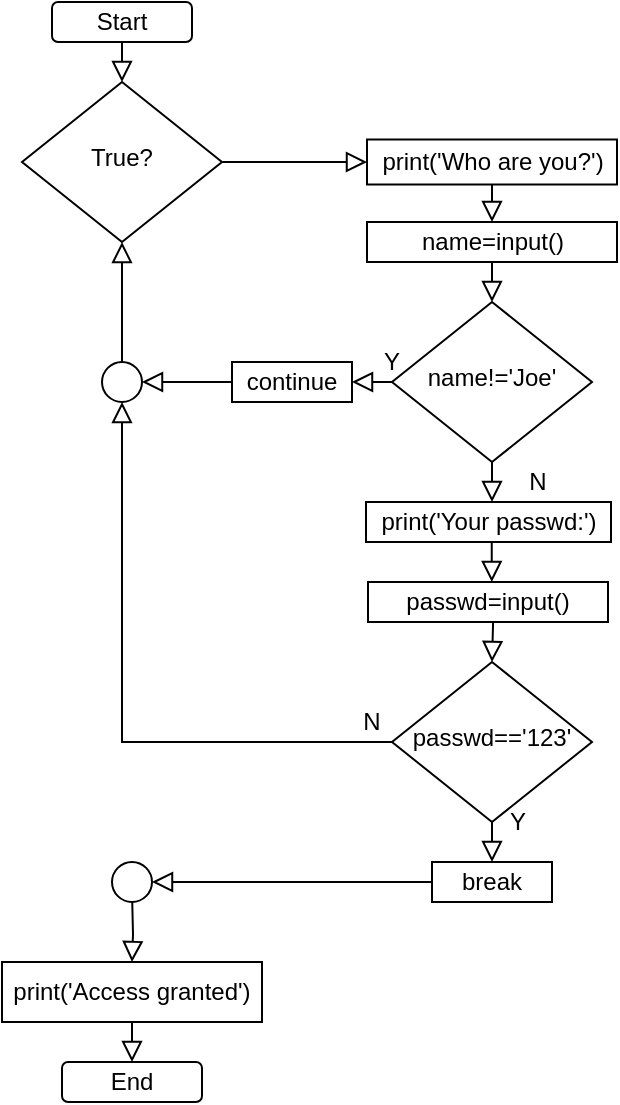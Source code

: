 <mxfile version="14.8.4" type="github">
  <diagram id="C5RBs43oDa-KdzZeNtuy" name="Page-1">
    <mxGraphModel dx="823" dy="617" grid="1" gridSize="10" guides="1" tooltips="1" connect="1" arrows="1" fold="1" page="1" pageScale="1" pageWidth="827" pageHeight="1169" math="0" shadow="0">
      <root>
        <mxCell id="WIyWlLk6GJQsqaUBKTNV-0" />
        <mxCell id="WIyWlLk6GJQsqaUBKTNV-1" parent="WIyWlLk6GJQsqaUBKTNV-0" />
        <mxCell id="KeIN5PGA3XgpnAhD5r2X-17" value="N" style="text;html=1;strokeColor=none;fillColor=none;align=center;verticalAlign=middle;whiteSpace=wrap;rounded=0;" parent="WIyWlLk6GJQsqaUBKTNV-1" vertex="1">
          <mxGeometry x="200" y="410" width="40" height="20" as="geometry" />
        </mxCell>
        <mxCell id="KeIN5PGA3XgpnAhD5r2X-0" value="" style="rounded=0;html=1;jettySize=auto;orthogonalLoop=1;fontSize=11;endArrow=block;endFill=0;endSize=8;strokeWidth=1;shadow=0;labelBackgroundColor=none;edgeStyle=orthogonalEdgeStyle;" parent="WIyWlLk6GJQsqaUBKTNV-1" target="KeIN5PGA3XgpnAhD5r2X-19" edge="1">
          <mxGeometry x="60" y="225" as="geometry">
            <mxPoint x="100" y="505" as="sourcePoint" />
            <mxPoint x="245" y="495" as="targetPoint" />
            <Array as="points" />
          </mxGeometry>
        </mxCell>
        <mxCell id="KeIN5PGA3XgpnAhD5r2X-2" value="True?" style="rhombus;whiteSpace=wrap;html=1;shadow=0;fontFamily=Helvetica;fontSize=12;align=center;strokeWidth=1;spacing=6;spacingTop=-4;" parent="WIyWlLk6GJQsqaUBKTNV-1" vertex="1">
          <mxGeometry x="45" y="100" width="100" height="80" as="geometry" />
        </mxCell>
        <mxCell id="KeIN5PGA3XgpnAhD5r2X-4" value="print(&#39;Who are you?&#39;)" style="rounded=0;whiteSpace=wrap;html=1;" parent="WIyWlLk6GJQsqaUBKTNV-1" vertex="1">
          <mxGeometry x="217.5" y="128.75" width="125" height="22.5" as="geometry" />
        </mxCell>
        <mxCell id="KeIN5PGA3XgpnAhD5r2X-5" value="name!=&#39;Joe&#39;" style="rhombus;whiteSpace=wrap;html=1;shadow=0;fontFamily=Helvetica;fontSize=12;align=center;strokeWidth=1;spacing=6;spacingTop=-4;" parent="WIyWlLk6GJQsqaUBKTNV-1" vertex="1">
          <mxGeometry x="230" y="210" width="100" height="80" as="geometry" />
        </mxCell>
        <mxCell id="KeIN5PGA3XgpnAhD5r2X-6" value="name=input()" style="rounded=0;whiteSpace=wrap;html=1;" parent="WIyWlLk6GJQsqaUBKTNV-1" vertex="1">
          <mxGeometry x="217.5" y="170" width="125" height="20" as="geometry" />
        </mxCell>
        <mxCell id="KeIN5PGA3XgpnAhD5r2X-7" value="break" style="rounded=0;whiteSpace=wrap;html=1;" parent="WIyWlLk6GJQsqaUBKTNV-1" vertex="1">
          <mxGeometry x="250" y="490" width="60" height="20" as="geometry" />
        </mxCell>
        <mxCell id="KeIN5PGA3XgpnAhD5r2X-8" value="" style="ellipse;whiteSpace=wrap;html=1;aspect=fixed;" parent="WIyWlLk6GJQsqaUBKTNV-1" vertex="1">
          <mxGeometry x="90" y="490" width="20" height="20" as="geometry" />
        </mxCell>
        <mxCell id="KeIN5PGA3XgpnAhD5r2X-11" value="" style="rounded=0;html=1;jettySize=auto;orthogonalLoop=1;fontSize=11;endArrow=block;endFill=0;endSize=8;strokeWidth=1;shadow=0;labelBackgroundColor=none;edgeStyle=orthogonalEdgeStyle;entryX=0.5;entryY=0;entryDx=0;entryDy=0;" parent="WIyWlLk6GJQsqaUBKTNV-1" target="KeIN5PGA3XgpnAhD5r2X-5" edge="1">
          <mxGeometry x="95" y="40" as="geometry">
            <mxPoint x="280" y="190" as="sourcePoint" />
            <mxPoint x="290" y="170" as="targetPoint" />
            <Array as="points">
              <mxPoint x="280" y="210" />
              <mxPoint x="280" y="210" />
            </Array>
          </mxGeometry>
        </mxCell>
        <mxCell id="KeIN5PGA3XgpnAhD5r2X-12" value="" style="rounded=0;html=1;jettySize=auto;orthogonalLoop=1;fontSize=11;endArrow=block;endFill=0;endSize=8;strokeWidth=1;shadow=0;labelBackgroundColor=none;edgeStyle=orthogonalEdgeStyle;entryX=0.5;entryY=0;entryDx=0;entryDy=0;exitX=0.5;exitY=1;exitDx=0;exitDy=0;" parent="WIyWlLk6GJQsqaUBKTNV-1" source="KeIN5PGA3XgpnAhD5r2X-30" target="KeIN5PGA3XgpnAhD5r2X-7" edge="1">
          <mxGeometry x="90" y="170" as="geometry">
            <mxPoint x="275" y="420" as="sourcePoint" />
            <mxPoint x="285" y="360" as="targetPoint" />
            <Array as="points" />
          </mxGeometry>
        </mxCell>
        <mxCell id="KeIN5PGA3XgpnAhD5r2X-13" value="" style="rounded=0;html=1;jettySize=auto;orthogonalLoop=1;fontSize=11;endArrow=block;endFill=0;endSize=8;strokeWidth=1;shadow=0;labelBackgroundColor=none;edgeStyle=orthogonalEdgeStyle;entryX=1;entryY=0.5;entryDx=0;entryDy=0;exitX=0;exitY=0.5;exitDx=0;exitDy=0;" parent="WIyWlLk6GJQsqaUBKTNV-1" source="KeIN5PGA3XgpnAhD5r2X-7" target="KeIN5PGA3XgpnAhD5r2X-8" edge="1">
          <mxGeometry x="50" y="215" as="geometry">
            <mxPoint x="172.5" y="500" as="sourcePoint" />
            <mxPoint x="180" y="315" as="targetPoint" />
          </mxGeometry>
        </mxCell>
        <mxCell id="KeIN5PGA3XgpnAhD5r2X-14" value="" style="rounded=0;html=1;jettySize=auto;orthogonalLoop=1;fontSize=11;endArrow=block;endFill=0;endSize=8;strokeWidth=1;shadow=0;labelBackgroundColor=none;edgeStyle=orthogonalEdgeStyle;exitX=0;exitY=0.5;exitDx=0;exitDy=0;" parent="WIyWlLk6GJQsqaUBKTNV-1" source="KeIN5PGA3XgpnAhD5r2X-5" edge="1">
          <mxGeometry x="85" y="40" as="geometry">
            <mxPoint x="145.029" y="70" as="sourcePoint" />
            <mxPoint x="210" y="250" as="targetPoint" />
          </mxGeometry>
        </mxCell>
        <mxCell id="KeIN5PGA3XgpnAhD5r2X-15" value="" style="rounded=0;html=1;jettySize=auto;orthogonalLoop=1;fontSize=11;endArrow=block;endFill=0;endSize=8;strokeWidth=1;shadow=0;labelBackgroundColor=none;edgeStyle=orthogonalEdgeStyle;exitX=0.5;exitY=1;exitDx=0;exitDy=0;" parent="WIyWlLk6GJQsqaUBKTNV-1" edge="1">
          <mxGeometry x="50" y="270" as="geometry">
            <mxPoint x="100" y="590" as="targetPoint" />
            <mxPoint x="100" y="565" as="sourcePoint" />
          </mxGeometry>
        </mxCell>
        <mxCell id="KeIN5PGA3XgpnAhD5r2X-16" value="End" style="rounded=1;whiteSpace=wrap;html=1;fontSize=12;glass=0;strokeWidth=1;shadow=0;" parent="WIyWlLk6GJQsqaUBKTNV-1" vertex="1">
          <mxGeometry x="65" y="590" width="70" height="20" as="geometry" />
        </mxCell>
        <mxCell id="KeIN5PGA3XgpnAhD5r2X-18" value="Y" style="text;html=1;strokeColor=none;fillColor=none;align=center;verticalAlign=middle;whiteSpace=wrap;rounded=0;" parent="WIyWlLk6GJQsqaUBKTNV-1" vertex="1">
          <mxGeometry x="210" y="230" width="40" height="20" as="geometry" />
        </mxCell>
        <mxCell id="KeIN5PGA3XgpnAhD5r2X-19" value="print(&#39;Access granted&#39;)" style="rounded=0;whiteSpace=wrap;html=1;" parent="WIyWlLk6GJQsqaUBKTNV-1" vertex="1">
          <mxGeometry x="35" y="540" width="130" height="30" as="geometry" />
        </mxCell>
        <mxCell id="KeIN5PGA3XgpnAhD5r2X-21" value="" style="rounded=0;html=1;jettySize=auto;orthogonalLoop=1;fontSize=11;endArrow=block;endFill=0;endSize=8;strokeWidth=1;shadow=0;labelBackgroundColor=none;edgeStyle=orthogonalEdgeStyle;exitX=0.5;exitY=1;exitDx=0;exitDy=0;entryX=0.5;entryY=0;entryDx=0;entryDy=0;" parent="WIyWlLk6GJQsqaUBKTNV-1" source="KeIN5PGA3XgpnAhD5r2X-22" target="KeIN5PGA3XgpnAhD5r2X-2" edge="1">
          <mxGeometry x="45" y="-285" as="geometry">
            <mxPoint x="95" y="35" as="targetPoint" />
            <mxPoint x="95" y="10" as="sourcePoint" />
          </mxGeometry>
        </mxCell>
        <mxCell id="KeIN5PGA3XgpnAhD5r2X-22" value="Start" style="rounded=1;whiteSpace=wrap;html=1;fontSize=12;glass=0;strokeWidth=1;shadow=0;" parent="WIyWlLk6GJQsqaUBKTNV-1" vertex="1">
          <mxGeometry x="60" y="60" width="70" height="20" as="geometry" />
        </mxCell>
        <mxCell id="KeIN5PGA3XgpnAhD5r2X-23" value="" style="rounded=0;html=1;jettySize=auto;orthogonalLoop=1;fontSize=11;endArrow=block;endFill=0;endSize=8;strokeWidth=1;shadow=0;labelBackgroundColor=none;edgeStyle=orthogonalEdgeStyle;exitX=1;exitY=0.5;exitDx=0;exitDy=0;entryX=0;entryY=0.5;entryDx=0;entryDy=0;" parent="WIyWlLk6GJQsqaUBKTNV-1" source="KeIN5PGA3XgpnAhD5r2X-2" target="KeIN5PGA3XgpnAhD5r2X-4" edge="1">
          <mxGeometry x="55" y="60" as="geometry">
            <mxPoint x="150" y="140" as="sourcePoint" />
            <mxPoint x="165" y="140" as="targetPoint" />
            <Array as="points" />
          </mxGeometry>
        </mxCell>
        <mxCell id="KeIN5PGA3XgpnAhD5r2X-25" value="continue" style="rounded=0;whiteSpace=wrap;html=1;" parent="WIyWlLk6GJQsqaUBKTNV-1" vertex="1">
          <mxGeometry x="150" y="240" width="60" height="20" as="geometry" />
        </mxCell>
        <mxCell id="KeIN5PGA3XgpnAhD5r2X-26" value="" style="rounded=0;html=1;jettySize=auto;orthogonalLoop=1;fontSize=11;endArrow=block;endFill=0;endSize=8;strokeWidth=1;shadow=0;labelBackgroundColor=none;edgeStyle=orthogonalEdgeStyle;exitX=0;exitY=0.5;exitDx=0;exitDy=0;entryX=1;entryY=0.5;entryDx=0;entryDy=0;" parent="WIyWlLk6GJQsqaUBKTNV-1" source="KeIN5PGA3XgpnAhD5r2X-25" target="KeIN5PGA3XgpnAhD5r2X-35" edge="1">
          <mxGeometry x="65" y="70" as="geometry">
            <mxPoint x="155" y="150" as="sourcePoint" />
            <mxPoint x="140" y="250" as="targetPoint" />
            <Array as="points">
              <mxPoint x="150" y="250" />
              <mxPoint x="150" y="250" />
            </Array>
          </mxGeometry>
        </mxCell>
        <mxCell id="KeIN5PGA3XgpnAhD5r2X-28" value="" style="rounded=0;html=1;jettySize=auto;orthogonalLoop=1;fontSize=11;endArrow=block;endFill=0;endSize=8;strokeWidth=1;shadow=0;labelBackgroundColor=none;edgeStyle=orthogonalEdgeStyle;entryX=0.5;entryY=0;entryDx=0;entryDy=0;exitX=0.5;exitY=1;exitDx=0;exitDy=0;" parent="WIyWlLk6GJQsqaUBKTNV-1" source="KeIN5PGA3XgpnAhD5r2X-4" target="KeIN5PGA3XgpnAhD5r2X-6" edge="1">
          <mxGeometry x="247.51" y="49.97" as="geometry">
            <mxPoint x="432.51" y="199.97" as="sourcePoint" />
            <mxPoint x="432.51" y="219.97" as="targetPoint" />
            <Array as="points" />
          </mxGeometry>
        </mxCell>
        <mxCell id="KeIN5PGA3XgpnAhD5r2X-29" value="passwd=input()" style="rounded=0;whiteSpace=wrap;html=1;" parent="WIyWlLk6GJQsqaUBKTNV-1" vertex="1">
          <mxGeometry x="218" y="350" width="120" height="20" as="geometry" />
        </mxCell>
        <mxCell id="KeIN5PGA3XgpnAhD5r2X-30" value="passwd==&#39;123&#39;" style="rhombus;whiteSpace=wrap;html=1;shadow=0;fontFamily=Helvetica;fontSize=12;align=center;strokeWidth=1;spacing=6;spacingTop=-4;" parent="WIyWlLk6GJQsqaUBKTNV-1" vertex="1">
          <mxGeometry x="230" y="390" width="100" height="80" as="geometry" />
        </mxCell>
        <mxCell id="KeIN5PGA3XgpnAhD5r2X-31" value="" style="rounded=0;html=1;jettySize=auto;orthogonalLoop=1;fontSize=11;endArrow=block;endFill=0;endSize=8;strokeWidth=1;shadow=0;labelBackgroundColor=none;edgeStyle=orthogonalEdgeStyle;entryX=0.5;entryY=0;entryDx=0;entryDy=0;exitX=0.521;exitY=0.998;exitDx=0;exitDy=0;exitPerimeter=0;" parent="WIyWlLk6GJQsqaUBKTNV-1" source="KeIN5PGA3XgpnAhD5r2X-29" target="KeIN5PGA3XgpnAhD5r2X-30" edge="1">
          <mxGeometry x="100" y="180" as="geometry">
            <mxPoint x="290" y="480" as="sourcePoint" />
            <mxPoint x="290" y="500" as="targetPoint" />
            <Array as="points">
              <mxPoint x="280.5" y="372" />
            </Array>
          </mxGeometry>
        </mxCell>
        <mxCell id="KeIN5PGA3XgpnAhD5r2X-32" value="" style="rounded=0;html=1;jettySize=auto;orthogonalLoop=1;fontSize=11;endArrow=block;endFill=0;endSize=8;strokeWidth=1;shadow=0;labelBackgroundColor=none;edgeStyle=orthogonalEdgeStyle;" parent="WIyWlLk6GJQsqaUBKTNV-1" edge="1">
          <mxGeometry x="108" y="150" as="geometry">
            <mxPoint x="280" y="290" as="sourcePoint" />
            <mxPoint x="280" y="310" as="targetPoint" />
            <Array as="points">
              <mxPoint x="280" y="300" />
              <mxPoint x="280" y="300" />
            </Array>
          </mxGeometry>
        </mxCell>
        <mxCell id="KeIN5PGA3XgpnAhD5r2X-35" value="" style="ellipse;whiteSpace=wrap;html=1;aspect=fixed;" parent="WIyWlLk6GJQsqaUBKTNV-1" vertex="1">
          <mxGeometry x="85" y="240" width="20" height="20" as="geometry" />
        </mxCell>
        <mxCell id="KeIN5PGA3XgpnAhD5r2X-37" value="" style="rounded=0;html=1;jettySize=auto;orthogonalLoop=1;fontSize=11;endArrow=block;endFill=0;endSize=8;strokeWidth=1;shadow=0;labelBackgroundColor=none;edgeStyle=orthogonalEdgeStyle;entryX=0.5;entryY=1;entryDx=0;entryDy=0;exitX=0;exitY=0.5;exitDx=0;exitDy=0;" parent="WIyWlLk6GJQsqaUBKTNV-1" source="KeIN5PGA3XgpnAhD5r2X-30" target="KeIN5PGA3XgpnAhD5r2X-35" edge="1">
          <mxGeometry x="40" y="115" as="geometry">
            <mxPoint x="162.5" y="400" as="sourcePoint" />
            <mxPoint x="100" y="400" as="targetPoint" />
          </mxGeometry>
        </mxCell>
        <mxCell id="KeIN5PGA3XgpnAhD5r2X-38" value="" style="rounded=0;html=1;jettySize=auto;orthogonalLoop=1;fontSize=11;endArrow=block;endFill=0;endSize=8;strokeWidth=1;shadow=0;labelBackgroundColor=none;edgeStyle=orthogonalEdgeStyle;exitX=0.5;exitY=0;exitDx=0;exitDy=0;entryX=0.5;entryY=1;entryDx=0;entryDy=0;" parent="WIyWlLk6GJQsqaUBKTNV-1" source="KeIN5PGA3XgpnAhD5r2X-35" target="KeIN5PGA3XgpnAhD5r2X-2" edge="1">
          <mxGeometry x="75" y="80" as="geometry">
            <mxPoint x="160" y="180" as="sourcePoint" />
            <mxPoint x="90" y="180" as="targetPoint" />
            <Array as="points">
              <mxPoint x="95" y="210" />
              <mxPoint x="95" y="210" />
            </Array>
          </mxGeometry>
        </mxCell>
        <mxCell id="l2vBhra_usc9iaRKOrOW-0" value="print(&#39;Your passwd:&#39;)" style="rounded=0;whiteSpace=wrap;html=1;" parent="WIyWlLk6GJQsqaUBKTNV-1" vertex="1">
          <mxGeometry x="217" y="310" width="122.5" height="20" as="geometry" />
        </mxCell>
        <mxCell id="l2vBhra_usc9iaRKOrOW-2" value="" style="rounded=0;html=1;jettySize=auto;orthogonalLoop=1;fontSize=11;endArrow=block;endFill=0;endSize=8;strokeWidth=1;shadow=0;labelBackgroundColor=none;edgeStyle=orthogonalEdgeStyle;entryX=0.5;entryY=0;entryDx=0;entryDy=0;" parent="WIyWlLk6GJQsqaUBKTNV-1" edge="1">
          <mxGeometry x="94.88" y="180" as="geometry">
            <mxPoint x="279.88" y="330" as="sourcePoint" />
            <mxPoint x="279.88" y="350" as="targetPoint" />
            <Array as="points">
              <mxPoint x="279.88" y="350" />
              <mxPoint x="279.88" y="350" />
            </Array>
          </mxGeometry>
        </mxCell>
        <mxCell id="3v3laRUSRf9dwnAej584-0" value="Y" style="text;html=1;strokeColor=none;fillColor=none;align=center;verticalAlign=middle;whiteSpace=wrap;rounded=0;" vertex="1" parent="WIyWlLk6GJQsqaUBKTNV-1">
          <mxGeometry x="272.5" y="460" width="40" height="20" as="geometry" />
        </mxCell>
        <mxCell id="3v3laRUSRf9dwnAej584-1" value="N" style="text;html=1;strokeColor=none;fillColor=none;align=center;verticalAlign=middle;whiteSpace=wrap;rounded=0;" vertex="1" parent="WIyWlLk6GJQsqaUBKTNV-1">
          <mxGeometry x="282.5" y="290" width="40" height="20" as="geometry" />
        </mxCell>
      </root>
    </mxGraphModel>
  </diagram>
</mxfile>
